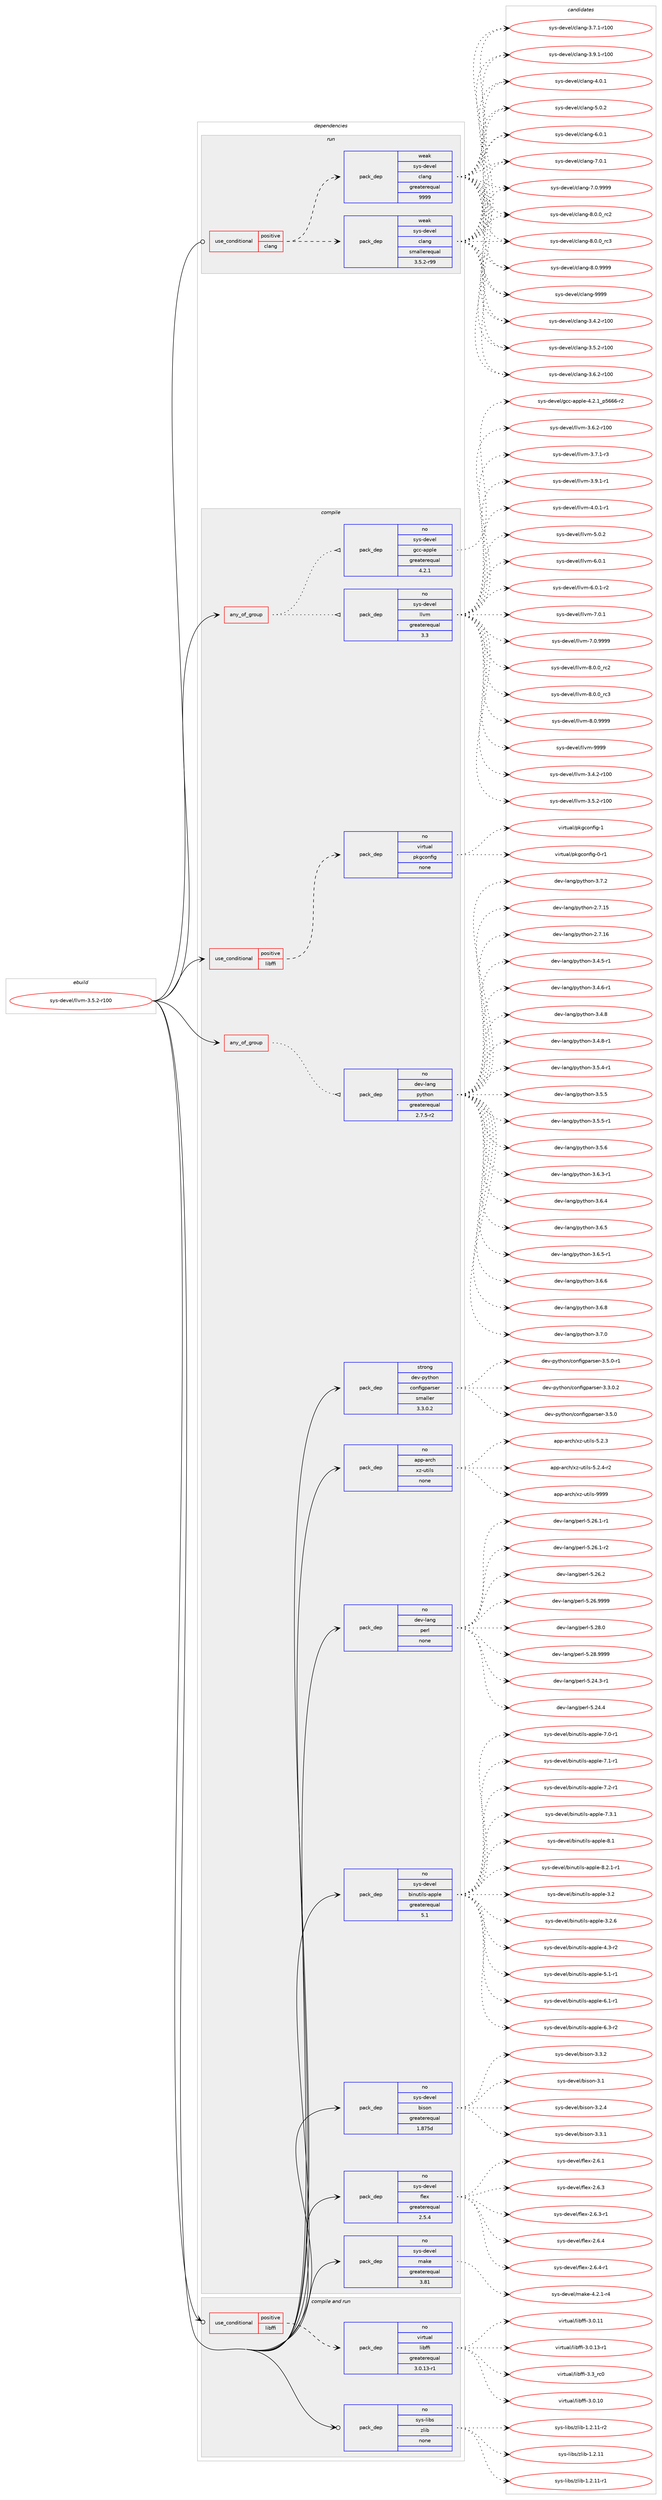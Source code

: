 digraph prolog {

# *************
# Graph options
# *************

newrank=true;
concentrate=true;
compound=true;
graph [rankdir=LR,fontname=Helvetica,fontsize=10,ranksep=1.5];#, ranksep=2.5, nodesep=0.2];
edge  [arrowhead=vee];
node  [fontname=Helvetica,fontsize=10];

# **********
# The ebuild
# **********

subgraph cluster_leftcol {
color=gray;
rank=same;
label=<<i>ebuild</i>>;
id [label="sys-devel/llvm-3.5.2-r100", color=red, width=4, href="../sys-devel/llvm-3.5.2-r100.svg"];
}

# ****************
# The dependencies
# ****************

subgraph cluster_midcol {
color=gray;
label=<<i>dependencies</i>>;
subgraph cluster_compile {
fillcolor="#eeeeee";
style=filled;
label=<<i>compile</i>>;
subgraph any27443 {
dependency1729428 [label=<<TABLE BORDER="0" CELLBORDER="1" CELLSPACING="0" CELLPADDING="4"><TR><TD CELLPADDING="10">any_of_group</TD></TR></TABLE>>, shape=none, color=red];subgraph pack1241095 {
dependency1729429 [label=<<TABLE BORDER="0" CELLBORDER="1" CELLSPACING="0" CELLPADDING="4" WIDTH="220"><TR><TD ROWSPAN="6" CELLPADDING="30">pack_dep</TD></TR><TR><TD WIDTH="110">no</TD></TR><TR><TD>dev-lang</TD></TR><TR><TD>python</TD></TR><TR><TD>greaterequal</TD></TR><TR><TD>2.7.5-r2</TD></TR></TABLE>>, shape=none, color=blue];
}
dependency1729428:e -> dependency1729429:w [weight=20,style="dotted",arrowhead="oinv"];
}
id:e -> dependency1729428:w [weight=20,style="solid",arrowhead="vee"];
subgraph any27444 {
dependency1729430 [label=<<TABLE BORDER="0" CELLBORDER="1" CELLSPACING="0" CELLPADDING="4"><TR><TD CELLPADDING="10">any_of_group</TD></TR></TABLE>>, shape=none, color=red];subgraph pack1241096 {
dependency1729431 [label=<<TABLE BORDER="0" CELLBORDER="1" CELLSPACING="0" CELLPADDING="4" WIDTH="220"><TR><TD ROWSPAN="6" CELLPADDING="30">pack_dep</TD></TR><TR><TD WIDTH="110">no</TD></TR><TR><TD>sys-devel</TD></TR><TR><TD>gcc-apple</TD></TR><TR><TD>greaterequal</TD></TR><TR><TD>4.2.1</TD></TR></TABLE>>, shape=none, color=blue];
}
dependency1729430:e -> dependency1729431:w [weight=20,style="dotted",arrowhead="oinv"];
subgraph pack1241097 {
dependency1729432 [label=<<TABLE BORDER="0" CELLBORDER="1" CELLSPACING="0" CELLPADDING="4" WIDTH="220"><TR><TD ROWSPAN="6" CELLPADDING="30">pack_dep</TD></TR><TR><TD WIDTH="110">no</TD></TR><TR><TD>sys-devel</TD></TR><TR><TD>llvm</TD></TR><TR><TD>greaterequal</TD></TR><TR><TD>3.3</TD></TR></TABLE>>, shape=none, color=blue];
}
dependency1729430:e -> dependency1729432:w [weight=20,style="dotted",arrowhead="oinv"];
}
id:e -> dependency1729430:w [weight=20,style="solid",arrowhead="vee"];
subgraph cond459993 {
dependency1729433 [label=<<TABLE BORDER="0" CELLBORDER="1" CELLSPACING="0" CELLPADDING="4"><TR><TD ROWSPAN="3" CELLPADDING="10">use_conditional</TD></TR><TR><TD>positive</TD></TR><TR><TD>libffi</TD></TR></TABLE>>, shape=none, color=red];
subgraph pack1241098 {
dependency1729434 [label=<<TABLE BORDER="0" CELLBORDER="1" CELLSPACING="0" CELLPADDING="4" WIDTH="220"><TR><TD ROWSPAN="6" CELLPADDING="30">pack_dep</TD></TR><TR><TD WIDTH="110">no</TD></TR><TR><TD>virtual</TD></TR><TR><TD>pkgconfig</TD></TR><TR><TD>none</TD></TR><TR><TD></TD></TR></TABLE>>, shape=none, color=blue];
}
dependency1729433:e -> dependency1729434:w [weight=20,style="dashed",arrowhead="vee"];
}
id:e -> dependency1729433:w [weight=20,style="solid",arrowhead="vee"];
subgraph pack1241099 {
dependency1729435 [label=<<TABLE BORDER="0" CELLBORDER="1" CELLSPACING="0" CELLPADDING="4" WIDTH="220"><TR><TD ROWSPAN="6" CELLPADDING="30">pack_dep</TD></TR><TR><TD WIDTH="110">no</TD></TR><TR><TD>app-arch</TD></TR><TR><TD>xz-utils</TD></TR><TR><TD>none</TD></TR><TR><TD></TD></TR></TABLE>>, shape=none, color=blue];
}
id:e -> dependency1729435:w [weight=20,style="solid",arrowhead="vee"];
subgraph pack1241100 {
dependency1729436 [label=<<TABLE BORDER="0" CELLBORDER="1" CELLSPACING="0" CELLPADDING="4" WIDTH="220"><TR><TD ROWSPAN="6" CELLPADDING="30">pack_dep</TD></TR><TR><TD WIDTH="110">no</TD></TR><TR><TD>dev-lang</TD></TR><TR><TD>perl</TD></TR><TR><TD>none</TD></TR><TR><TD></TD></TR></TABLE>>, shape=none, color=blue];
}
id:e -> dependency1729436:w [weight=20,style="solid",arrowhead="vee"];
subgraph pack1241101 {
dependency1729437 [label=<<TABLE BORDER="0" CELLBORDER="1" CELLSPACING="0" CELLPADDING="4" WIDTH="220"><TR><TD ROWSPAN="6" CELLPADDING="30">pack_dep</TD></TR><TR><TD WIDTH="110">no</TD></TR><TR><TD>sys-devel</TD></TR><TR><TD>binutils-apple</TD></TR><TR><TD>greaterequal</TD></TR><TR><TD>5.1</TD></TR></TABLE>>, shape=none, color=blue];
}
id:e -> dependency1729437:w [weight=20,style="solid",arrowhead="vee"];
subgraph pack1241102 {
dependency1729438 [label=<<TABLE BORDER="0" CELLBORDER="1" CELLSPACING="0" CELLPADDING="4" WIDTH="220"><TR><TD ROWSPAN="6" CELLPADDING="30">pack_dep</TD></TR><TR><TD WIDTH="110">no</TD></TR><TR><TD>sys-devel</TD></TR><TR><TD>bison</TD></TR><TR><TD>greaterequal</TD></TR><TR><TD>1.875d</TD></TR></TABLE>>, shape=none, color=blue];
}
id:e -> dependency1729438:w [weight=20,style="solid",arrowhead="vee"];
subgraph pack1241103 {
dependency1729439 [label=<<TABLE BORDER="0" CELLBORDER="1" CELLSPACING="0" CELLPADDING="4" WIDTH="220"><TR><TD ROWSPAN="6" CELLPADDING="30">pack_dep</TD></TR><TR><TD WIDTH="110">no</TD></TR><TR><TD>sys-devel</TD></TR><TR><TD>flex</TD></TR><TR><TD>greaterequal</TD></TR><TR><TD>2.5.4</TD></TR></TABLE>>, shape=none, color=blue];
}
id:e -> dependency1729439:w [weight=20,style="solid",arrowhead="vee"];
subgraph pack1241104 {
dependency1729440 [label=<<TABLE BORDER="0" CELLBORDER="1" CELLSPACING="0" CELLPADDING="4" WIDTH="220"><TR><TD ROWSPAN="6" CELLPADDING="30">pack_dep</TD></TR><TR><TD WIDTH="110">no</TD></TR><TR><TD>sys-devel</TD></TR><TR><TD>make</TD></TR><TR><TD>greaterequal</TD></TR><TR><TD>3.81</TD></TR></TABLE>>, shape=none, color=blue];
}
id:e -> dependency1729440:w [weight=20,style="solid",arrowhead="vee"];
subgraph pack1241105 {
dependency1729441 [label=<<TABLE BORDER="0" CELLBORDER="1" CELLSPACING="0" CELLPADDING="4" WIDTH="220"><TR><TD ROWSPAN="6" CELLPADDING="30">pack_dep</TD></TR><TR><TD WIDTH="110">strong</TD></TR><TR><TD>dev-python</TD></TR><TR><TD>configparser</TD></TR><TR><TD>smaller</TD></TR><TR><TD>3.3.0.2</TD></TR></TABLE>>, shape=none, color=blue];
}
id:e -> dependency1729441:w [weight=20,style="solid",arrowhead="vee"];
}
subgraph cluster_compileandrun {
fillcolor="#eeeeee";
style=filled;
label=<<i>compile and run</i>>;
subgraph cond459994 {
dependency1729442 [label=<<TABLE BORDER="0" CELLBORDER="1" CELLSPACING="0" CELLPADDING="4"><TR><TD ROWSPAN="3" CELLPADDING="10">use_conditional</TD></TR><TR><TD>positive</TD></TR><TR><TD>libffi</TD></TR></TABLE>>, shape=none, color=red];
subgraph pack1241106 {
dependency1729443 [label=<<TABLE BORDER="0" CELLBORDER="1" CELLSPACING="0" CELLPADDING="4" WIDTH="220"><TR><TD ROWSPAN="6" CELLPADDING="30">pack_dep</TD></TR><TR><TD WIDTH="110">no</TD></TR><TR><TD>virtual</TD></TR><TR><TD>libffi</TD></TR><TR><TD>greaterequal</TD></TR><TR><TD>3.0.13-r1</TD></TR></TABLE>>, shape=none, color=blue];
}
dependency1729442:e -> dependency1729443:w [weight=20,style="dashed",arrowhead="vee"];
}
id:e -> dependency1729442:w [weight=20,style="solid",arrowhead="odotvee"];
subgraph pack1241107 {
dependency1729444 [label=<<TABLE BORDER="0" CELLBORDER="1" CELLSPACING="0" CELLPADDING="4" WIDTH="220"><TR><TD ROWSPAN="6" CELLPADDING="30">pack_dep</TD></TR><TR><TD WIDTH="110">no</TD></TR><TR><TD>sys-libs</TD></TR><TR><TD>zlib</TD></TR><TR><TD>none</TD></TR><TR><TD></TD></TR></TABLE>>, shape=none, color=blue];
}
id:e -> dependency1729444:w [weight=20,style="solid",arrowhead="odotvee"];
}
subgraph cluster_run {
fillcolor="#eeeeee";
style=filled;
label=<<i>run</i>>;
subgraph cond459995 {
dependency1729445 [label=<<TABLE BORDER="0" CELLBORDER="1" CELLSPACING="0" CELLPADDING="4"><TR><TD ROWSPAN="3" CELLPADDING="10">use_conditional</TD></TR><TR><TD>positive</TD></TR><TR><TD>clang</TD></TR></TABLE>>, shape=none, color=red];
subgraph pack1241108 {
dependency1729446 [label=<<TABLE BORDER="0" CELLBORDER="1" CELLSPACING="0" CELLPADDING="4" WIDTH="220"><TR><TD ROWSPAN="6" CELLPADDING="30">pack_dep</TD></TR><TR><TD WIDTH="110">weak</TD></TR><TR><TD>sys-devel</TD></TR><TR><TD>clang</TD></TR><TR><TD>smallerequal</TD></TR><TR><TD>3.5.2-r99</TD></TR></TABLE>>, shape=none, color=blue];
}
dependency1729445:e -> dependency1729446:w [weight=20,style="dashed",arrowhead="vee"];
subgraph pack1241109 {
dependency1729447 [label=<<TABLE BORDER="0" CELLBORDER="1" CELLSPACING="0" CELLPADDING="4" WIDTH="220"><TR><TD ROWSPAN="6" CELLPADDING="30">pack_dep</TD></TR><TR><TD WIDTH="110">weak</TD></TR><TR><TD>sys-devel</TD></TR><TR><TD>clang</TD></TR><TR><TD>greaterequal</TD></TR><TR><TD>9999</TD></TR></TABLE>>, shape=none, color=blue];
}
dependency1729445:e -> dependency1729447:w [weight=20,style="dashed",arrowhead="vee"];
}
id:e -> dependency1729445:w [weight=20,style="solid",arrowhead="odot"];
}
}

# **************
# The candidates
# **************

subgraph cluster_choices {
rank=same;
color=gray;
label=<<i>candidates</i>>;

subgraph choice1241095 {
color=black;
nodesep=1;
choice10010111845108971101034711212111610411111045504655464953 [label="dev-lang/python-2.7.15", color=red, width=4,href="../dev-lang/python-2.7.15.svg"];
choice10010111845108971101034711212111610411111045504655464954 [label="dev-lang/python-2.7.16", color=red, width=4,href="../dev-lang/python-2.7.16.svg"];
choice1001011184510897110103471121211161041111104551465246534511449 [label="dev-lang/python-3.4.5-r1", color=red, width=4,href="../dev-lang/python-3.4.5-r1.svg"];
choice1001011184510897110103471121211161041111104551465246544511449 [label="dev-lang/python-3.4.6-r1", color=red, width=4,href="../dev-lang/python-3.4.6-r1.svg"];
choice100101118451089711010347112121116104111110455146524656 [label="dev-lang/python-3.4.8", color=red, width=4,href="../dev-lang/python-3.4.8.svg"];
choice1001011184510897110103471121211161041111104551465246564511449 [label="dev-lang/python-3.4.8-r1", color=red, width=4,href="../dev-lang/python-3.4.8-r1.svg"];
choice1001011184510897110103471121211161041111104551465346524511449 [label="dev-lang/python-3.5.4-r1", color=red, width=4,href="../dev-lang/python-3.5.4-r1.svg"];
choice100101118451089711010347112121116104111110455146534653 [label="dev-lang/python-3.5.5", color=red, width=4,href="../dev-lang/python-3.5.5.svg"];
choice1001011184510897110103471121211161041111104551465346534511449 [label="dev-lang/python-3.5.5-r1", color=red, width=4,href="../dev-lang/python-3.5.5-r1.svg"];
choice100101118451089711010347112121116104111110455146534654 [label="dev-lang/python-3.5.6", color=red, width=4,href="../dev-lang/python-3.5.6.svg"];
choice1001011184510897110103471121211161041111104551465446514511449 [label="dev-lang/python-3.6.3-r1", color=red, width=4,href="../dev-lang/python-3.6.3-r1.svg"];
choice100101118451089711010347112121116104111110455146544652 [label="dev-lang/python-3.6.4", color=red, width=4,href="../dev-lang/python-3.6.4.svg"];
choice100101118451089711010347112121116104111110455146544653 [label="dev-lang/python-3.6.5", color=red, width=4,href="../dev-lang/python-3.6.5.svg"];
choice1001011184510897110103471121211161041111104551465446534511449 [label="dev-lang/python-3.6.5-r1", color=red, width=4,href="../dev-lang/python-3.6.5-r1.svg"];
choice100101118451089711010347112121116104111110455146544654 [label="dev-lang/python-3.6.6", color=red, width=4,href="../dev-lang/python-3.6.6.svg"];
choice100101118451089711010347112121116104111110455146544656 [label="dev-lang/python-3.6.8", color=red, width=4,href="../dev-lang/python-3.6.8.svg"];
choice100101118451089711010347112121116104111110455146554648 [label="dev-lang/python-3.7.0", color=red, width=4,href="../dev-lang/python-3.7.0.svg"];
choice100101118451089711010347112121116104111110455146554650 [label="dev-lang/python-3.7.2", color=red, width=4,href="../dev-lang/python-3.7.2.svg"];
dependency1729429:e -> choice10010111845108971101034711212111610411111045504655464953:w [style=dotted,weight="100"];
dependency1729429:e -> choice10010111845108971101034711212111610411111045504655464954:w [style=dotted,weight="100"];
dependency1729429:e -> choice1001011184510897110103471121211161041111104551465246534511449:w [style=dotted,weight="100"];
dependency1729429:e -> choice1001011184510897110103471121211161041111104551465246544511449:w [style=dotted,weight="100"];
dependency1729429:e -> choice100101118451089711010347112121116104111110455146524656:w [style=dotted,weight="100"];
dependency1729429:e -> choice1001011184510897110103471121211161041111104551465246564511449:w [style=dotted,weight="100"];
dependency1729429:e -> choice1001011184510897110103471121211161041111104551465346524511449:w [style=dotted,weight="100"];
dependency1729429:e -> choice100101118451089711010347112121116104111110455146534653:w [style=dotted,weight="100"];
dependency1729429:e -> choice1001011184510897110103471121211161041111104551465346534511449:w [style=dotted,weight="100"];
dependency1729429:e -> choice100101118451089711010347112121116104111110455146534654:w [style=dotted,weight="100"];
dependency1729429:e -> choice1001011184510897110103471121211161041111104551465446514511449:w [style=dotted,weight="100"];
dependency1729429:e -> choice100101118451089711010347112121116104111110455146544652:w [style=dotted,weight="100"];
dependency1729429:e -> choice100101118451089711010347112121116104111110455146544653:w [style=dotted,weight="100"];
dependency1729429:e -> choice1001011184510897110103471121211161041111104551465446534511449:w [style=dotted,weight="100"];
dependency1729429:e -> choice100101118451089711010347112121116104111110455146544654:w [style=dotted,weight="100"];
dependency1729429:e -> choice100101118451089711010347112121116104111110455146544656:w [style=dotted,weight="100"];
dependency1729429:e -> choice100101118451089711010347112121116104111110455146554648:w [style=dotted,weight="100"];
dependency1729429:e -> choice100101118451089711010347112121116104111110455146554650:w [style=dotted,weight="100"];
}
subgraph choice1241096 {
color=black;
nodesep=1;
choice11512111545100101118101108471039999459711211210810145524650464995112535454544511450 [label="sys-devel/gcc-apple-4.2.1_p5666-r2", color=red, width=4,href="../sys-devel/gcc-apple-4.2.1_p5666-r2.svg"];
dependency1729431:e -> choice11512111545100101118101108471039999459711211210810145524650464995112535454544511450:w [style=dotted,weight="100"];
}
subgraph choice1241097 {
color=black;
nodesep=1;
choice115121115451001011181011084710810811810945514652465045114494848 [label="sys-devel/llvm-3.4.2-r100", color=red, width=4,href="../sys-devel/llvm-3.4.2-r100.svg"];
choice115121115451001011181011084710810811810945514653465045114494848 [label="sys-devel/llvm-3.5.2-r100", color=red, width=4,href="../sys-devel/llvm-3.5.2-r100.svg"];
choice115121115451001011181011084710810811810945514654465045114494848 [label="sys-devel/llvm-3.6.2-r100", color=red, width=4,href="../sys-devel/llvm-3.6.2-r100.svg"];
choice11512111545100101118101108471081081181094551465546494511451 [label="sys-devel/llvm-3.7.1-r3", color=red, width=4,href="../sys-devel/llvm-3.7.1-r3.svg"];
choice11512111545100101118101108471081081181094551465746494511449 [label="sys-devel/llvm-3.9.1-r1", color=red, width=4,href="../sys-devel/llvm-3.9.1-r1.svg"];
choice11512111545100101118101108471081081181094552464846494511449 [label="sys-devel/llvm-4.0.1-r1", color=red, width=4,href="../sys-devel/llvm-4.0.1-r1.svg"];
choice1151211154510010111810110847108108118109455346484650 [label="sys-devel/llvm-5.0.2", color=red, width=4,href="../sys-devel/llvm-5.0.2.svg"];
choice1151211154510010111810110847108108118109455446484649 [label="sys-devel/llvm-6.0.1", color=red, width=4,href="../sys-devel/llvm-6.0.1.svg"];
choice11512111545100101118101108471081081181094554464846494511450 [label="sys-devel/llvm-6.0.1-r2", color=red, width=4,href="../sys-devel/llvm-6.0.1-r2.svg"];
choice1151211154510010111810110847108108118109455546484649 [label="sys-devel/llvm-7.0.1", color=red, width=4,href="../sys-devel/llvm-7.0.1.svg"];
choice1151211154510010111810110847108108118109455546484657575757 [label="sys-devel/llvm-7.0.9999", color=red, width=4,href="../sys-devel/llvm-7.0.9999.svg"];
choice1151211154510010111810110847108108118109455646484648951149950 [label="sys-devel/llvm-8.0.0_rc2", color=red, width=4,href="../sys-devel/llvm-8.0.0_rc2.svg"];
choice1151211154510010111810110847108108118109455646484648951149951 [label="sys-devel/llvm-8.0.0_rc3", color=red, width=4,href="../sys-devel/llvm-8.0.0_rc3.svg"];
choice1151211154510010111810110847108108118109455646484657575757 [label="sys-devel/llvm-8.0.9999", color=red, width=4,href="../sys-devel/llvm-8.0.9999.svg"];
choice11512111545100101118101108471081081181094557575757 [label="sys-devel/llvm-9999", color=red, width=4,href="../sys-devel/llvm-9999.svg"];
dependency1729432:e -> choice115121115451001011181011084710810811810945514652465045114494848:w [style=dotted,weight="100"];
dependency1729432:e -> choice115121115451001011181011084710810811810945514653465045114494848:w [style=dotted,weight="100"];
dependency1729432:e -> choice115121115451001011181011084710810811810945514654465045114494848:w [style=dotted,weight="100"];
dependency1729432:e -> choice11512111545100101118101108471081081181094551465546494511451:w [style=dotted,weight="100"];
dependency1729432:e -> choice11512111545100101118101108471081081181094551465746494511449:w [style=dotted,weight="100"];
dependency1729432:e -> choice11512111545100101118101108471081081181094552464846494511449:w [style=dotted,weight="100"];
dependency1729432:e -> choice1151211154510010111810110847108108118109455346484650:w [style=dotted,weight="100"];
dependency1729432:e -> choice1151211154510010111810110847108108118109455446484649:w [style=dotted,weight="100"];
dependency1729432:e -> choice11512111545100101118101108471081081181094554464846494511450:w [style=dotted,weight="100"];
dependency1729432:e -> choice1151211154510010111810110847108108118109455546484649:w [style=dotted,weight="100"];
dependency1729432:e -> choice1151211154510010111810110847108108118109455546484657575757:w [style=dotted,weight="100"];
dependency1729432:e -> choice1151211154510010111810110847108108118109455646484648951149950:w [style=dotted,weight="100"];
dependency1729432:e -> choice1151211154510010111810110847108108118109455646484648951149951:w [style=dotted,weight="100"];
dependency1729432:e -> choice1151211154510010111810110847108108118109455646484657575757:w [style=dotted,weight="100"];
dependency1729432:e -> choice11512111545100101118101108471081081181094557575757:w [style=dotted,weight="100"];
}
subgraph choice1241098 {
color=black;
nodesep=1;
choice11810511411611797108471121071039911111010210510345484511449 [label="virtual/pkgconfig-0-r1", color=red, width=4,href="../virtual/pkgconfig-0-r1.svg"];
choice1181051141161179710847112107103991111101021051034549 [label="virtual/pkgconfig-1", color=red, width=4,href="../virtual/pkgconfig-1.svg"];
dependency1729434:e -> choice11810511411611797108471121071039911111010210510345484511449:w [style=dotted,weight="100"];
dependency1729434:e -> choice1181051141161179710847112107103991111101021051034549:w [style=dotted,weight="100"];
}
subgraph choice1241099 {
color=black;
nodesep=1;
choice971121124597114991044712012245117116105108115455346504651 [label="app-arch/xz-utils-5.2.3", color=red, width=4,href="../app-arch/xz-utils-5.2.3.svg"];
choice9711211245971149910447120122451171161051081154553465046524511450 [label="app-arch/xz-utils-5.2.4-r2", color=red, width=4,href="../app-arch/xz-utils-5.2.4-r2.svg"];
choice9711211245971149910447120122451171161051081154557575757 [label="app-arch/xz-utils-9999", color=red, width=4,href="../app-arch/xz-utils-9999.svg"];
dependency1729435:e -> choice971121124597114991044712012245117116105108115455346504651:w [style=dotted,weight="100"];
dependency1729435:e -> choice9711211245971149910447120122451171161051081154553465046524511450:w [style=dotted,weight="100"];
dependency1729435:e -> choice9711211245971149910447120122451171161051081154557575757:w [style=dotted,weight="100"];
}
subgraph choice1241100 {
color=black;
nodesep=1;
choice100101118451089711010347112101114108455346505246514511449 [label="dev-lang/perl-5.24.3-r1", color=red, width=4,href="../dev-lang/perl-5.24.3-r1.svg"];
choice10010111845108971101034711210111410845534650524652 [label="dev-lang/perl-5.24.4", color=red, width=4,href="../dev-lang/perl-5.24.4.svg"];
choice100101118451089711010347112101114108455346505446494511449 [label="dev-lang/perl-5.26.1-r1", color=red, width=4,href="../dev-lang/perl-5.26.1-r1.svg"];
choice100101118451089711010347112101114108455346505446494511450 [label="dev-lang/perl-5.26.1-r2", color=red, width=4,href="../dev-lang/perl-5.26.1-r2.svg"];
choice10010111845108971101034711210111410845534650544650 [label="dev-lang/perl-5.26.2", color=red, width=4,href="../dev-lang/perl-5.26.2.svg"];
choice10010111845108971101034711210111410845534650544657575757 [label="dev-lang/perl-5.26.9999", color=red, width=4,href="../dev-lang/perl-5.26.9999.svg"];
choice10010111845108971101034711210111410845534650564648 [label="dev-lang/perl-5.28.0", color=red, width=4,href="../dev-lang/perl-5.28.0.svg"];
choice10010111845108971101034711210111410845534650564657575757 [label="dev-lang/perl-5.28.9999", color=red, width=4,href="../dev-lang/perl-5.28.9999.svg"];
dependency1729436:e -> choice100101118451089711010347112101114108455346505246514511449:w [style=dotted,weight="100"];
dependency1729436:e -> choice10010111845108971101034711210111410845534650524652:w [style=dotted,weight="100"];
dependency1729436:e -> choice100101118451089711010347112101114108455346505446494511449:w [style=dotted,weight="100"];
dependency1729436:e -> choice100101118451089711010347112101114108455346505446494511450:w [style=dotted,weight="100"];
dependency1729436:e -> choice10010111845108971101034711210111410845534650544650:w [style=dotted,weight="100"];
dependency1729436:e -> choice10010111845108971101034711210111410845534650544657575757:w [style=dotted,weight="100"];
dependency1729436:e -> choice10010111845108971101034711210111410845534650564648:w [style=dotted,weight="100"];
dependency1729436:e -> choice10010111845108971101034711210111410845534650564657575757:w [style=dotted,weight="100"];
}
subgraph choice1241101 {
color=black;
nodesep=1;
choice115121115451001011181011084798105110117116105108115459711211210810145514650 [label="sys-devel/binutils-apple-3.2", color=red, width=4,href="../sys-devel/binutils-apple-3.2.svg"];
choice1151211154510010111810110847981051101171161051081154597112112108101455146504654 [label="sys-devel/binutils-apple-3.2.6", color=red, width=4,href="../sys-devel/binutils-apple-3.2.6.svg"];
choice1151211154510010111810110847981051101171161051081154597112112108101455246514511450 [label="sys-devel/binutils-apple-4.3-r2", color=red, width=4,href="../sys-devel/binutils-apple-4.3-r2.svg"];
choice1151211154510010111810110847981051101171161051081154597112112108101455346494511449 [label="sys-devel/binutils-apple-5.1-r1", color=red, width=4,href="../sys-devel/binutils-apple-5.1-r1.svg"];
choice1151211154510010111810110847981051101171161051081154597112112108101455446494511449 [label="sys-devel/binutils-apple-6.1-r1", color=red, width=4,href="../sys-devel/binutils-apple-6.1-r1.svg"];
choice1151211154510010111810110847981051101171161051081154597112112108101455446514511450 [label="sys-devel/binutils-apple-6.3-r2", color=red, width=4,href="../sys-devel/binutils-apple-6.3-r2.svg"];
choice1151211154510010111810110847981051101171161051081154597112112108101455546484511449 [label="sys-devel/binutils-apple-7.0-r1", color=red, width=4,href="../sys-devel/binutils-apple-7.0-r1.svg"];
choice1151211154510010111810110847981051101171161051081154597112112108101455546494511449 [label="sys-devel/binutils-apple-7.1-r1", color=red, width=4,href="../sys-devel/binutils-apple-7.1-r1.svg"];
choice1151211154510010111810110847981051101171161051081154597112112108101455546504511449 [label="sys-devel/binutils-apple-7.2-r1", color=red, width=4,href="../sys-devel/binutils-apple-7.2-r1.svg"];
choice1151211154510010111810110847981051101171161051081154597112112108101455546514649 [label="sys-devel/binutils-apple-7.3.1", color=red, width=4,href="../sys-devel/binutils-apple-7.3.1.svg"];
choice115121115451001011181011084798105110117116105108115459711211210810145564649 [label="sys-devel/binutils-apple-8.1", color=red, width=4,href="../sys-devel/binutils-apple-8.1.svg"];
choice11512111545100101118101108479810511011711610510811545971121121081014556465046494511449 [label="sys-devel/binutils-apple-8.2.1-r1", color=red, width=4,href="../sys-devel/binutils-apple-8.2.1-r1.svg"];
dependency1729437:e -> choice115121115451001011181011084798105110117116105108115459711211210810145514650:w [style=dotted,weight="100"];
dependency1729437:e -> choice1151211154510010111810110847981051101171161051081154597112112108101455146504654:w [style=dotted,weight="100"];
dependency1729437:e -> choice1151211154510010111810110847981051101171161051081154597112112108101455246514511450:w [style=dotted,weight="100"];
dependency1729437:e -> choice1151211154510010111810110847981051101171161051081154597112112108101455346494511449:w [style=dotted,weight="100"];
dependency1729437:e -> choice1151211154510010111810110847981051101171161051081154597112112108101455446494511449:w [style=dotted,weight="100"];
dependency1729437:e -> choice1151211154510010111810110847981051101171161051081154597112112108101455446514511450:w [style=dotted,weight="100"];
dependency1729437:e -> choice1151211154510010111810110847981051101171161051081154597112112108101455546484511449:w [style=dotted,weight="100"];
dependency1729437:e -> choice1151211154510010111810110847981051101171161051081154597112112108101455546494511449:w [style=dotted,weight="100"];
dependency1729437:e -> choice1151211154510010111810110847981051101171161051081154597112112108101455546504511449:w [style=dotted,weight="100"];
dependency1729437:e -> choice1151211154510010111810110847981051101171161051081154597112112108101455546514649:w [style=dotted,weight="100"];
dependency1729437:e -> choice115121115451001011181011084798105110117116105108115459711211210810145564649:w [style=dotted,weight="100"];
dependency1729437:e -> choice11512111545100101118101108479810511011711610510811545971121121081014556465046494511449:w [style=dotted,weight="100"];
}
subgraph choice1241102 {
color=black;
nodesep=1;
choice11512111545100101118101108479810511511111045514649 [label="sys-devel/bison-3.1", color=red, width=4,href="../sys-devel/bison-3.1.svg"];
choice115121115451001011181011084798105115111110455146504652 [label="sys-devel/bison-3.2.4", color=red, width=4,href="../sys-devel/bison-3.2.4.svg"];
choice115121115451001011181011084798105115111110455146514649 [label="sys-devel/bison-3.3.1", color=red, width=4,href="../sys-devel/bison-3.3.1.svg"];
choice115121115451001011181011084798105115111110455146514650 [label="sys-devel/bison-3.3.2", color=red, width=4,href="../sys-devel/bison-3.3.2.svg"];
dependency1729438:e -> choice11512111545100101118101108479810511511111045514649:w [style=dotted,weight="100"];
dependency1729438:e -> choice115121115451001011181011084798105115111110455146504652:w [style=dotted,weight="100"];
dependency1729438:e -> choice115121115451001011181011084798105115111110455146514649:w [style=dotted,weight="100"];
dependency1729438:e -> choice115121115451001011181011084798105115111110455146514650:w [style=dotted,weight="100"];
}
subgraph choice1241103 {
color=black;
nodesep=1;
choice1151211154510010111810110847102108101120455046544649 [label="sys-devel/flex-2.6.1", color=red, width=4,href="../sys-devel/flex-2.6.1.svg"];
choice1151211154510010111810110847102108101120455046544651 [label="sys-devel/flex-2.6.3", color=red, width=4,href="../sys-devel/flex-2.6.3.svg"];
choice11512111545100101118101108471021081011204550465446514511449 [label="sys-devel/flex-2.6.3-r1", color=red, width=4,href="../sys-devel/flex-2.6.3-r1.svg"];
choice1151211154510010111810110847102108101120455046544652 [label="sys-devel/flex-2.6.4", color=red, width=4,href="../sys-devel/flex-2.6.4.svg"];
choice11512111545100101118101108471021081011204550465446524511449 [label="sys-devel/flex-2.6.4-r1", color=red, width=4,href="../sys-devel/flex-2.6.4-r1.svg"];
dependency1729439:e -> choice1151211154510010111810110847102108101120455046544649:w [style=dotted,weight="100"];
dependency1729439:e -> choice1151211154510010111810110847102108101120455046544651:w [style=dotted,weight="100"];
dependency1729439:e -> choice11512111545100101118101108471021081011204550465446514511449:w [style=dotted,weight="100"];
dependency1729439:e -> choice1151211154510010111810110847102108101120455046544652:w [style=dotted,weight="100"];
dependency1729439:e -> choice11512111545100101118101108471021081011204550465446524511449:w [style=dotted,weight="100"];
}
subgraph choice1241104 {
color=black;
nodesep=1;
choice1151211154510010111810110847109971071014552465046494511452 [label="sys-devel/make-4.2.1-r4", color=red, width=4,href="../sys-devel/make-4.2.1-r4.svg"];
dependency1729440:e -> choice1151211154510010111810110847109971071014552465046494511452:w [style=dotted,weight="100"];
}
subgraph choice1241105 {
color=black;
nodesep=1;
choice100101118451121211161041111104799111110102105103112971141151011144551465146484650 [label="dev-python/configparser-3.3.0.2", color=red, width=4,href="../dev-python/configparser-3.3.0.2.svg"];
choice10010111845112121116104111110479911111010210510311297114115101114455146534648 [label="dev-python/configparser-3.5.0", color=red, width=4,href="../dev-python/configparser-3.5.0.svg"];
choice100101118451121211161041111104799111110102105103112971141151011144551465346484511449 [label="dev-python/configparser-3.5.0-r1", color=red, width=4,href="../dev-python/configparser-3.5.0-r1.svg"];
dependency1729441:e -> choice100101118451121211161041111104799111110102105103112971141151011144551465146484650:w [style=dotted,weight="100"];
dependency1729441:e -> choice10010111845112121116104111110479911111010210510311297114115101114455146534648:w [style=dotted,weight="100"];
dependency1729441:e -> choice100101118451121211161041111104799111110102105103112971141151011144551465346484511449:w [style=dotted,weight="100"];
}
subgraph choice1241106 {
color=black;
nodesep=1;
choice11810511411611797108471081059810210210545514648464948 [label="virtual/libffi-3.0.10", color=red, width=4,href="../virtual/libffi-3.0.10.svg"];
choice11810511411611797108471081059810210210545514648464949 [label="virtual/libffi-3.0.11", color=red, width=4,href="../virtual/libffi-3.0.11.svg"];
choice118105114116117971084710810598102102105455146484649514511449 [label="virtual/libffi-3.0.13-r1", color=red, width=4,href="../virtual/libffi-3.0.13-r1.svg"];
choice11810511411611797108471081059810210210545514651951149948 [label="virtual/libffi-3.3_rc0", color=red, width=4,href="../virtual/libffi-3.3_rc0.svg"];
dependency1729443:e -> choice11810511411611797108471081059810210210545514648464948:w [style=dotted,weight="100"];
dependency1729443:e -> choice11810511411611797108471081059810210210545514648464949:w [style=dotted,weight="100"];
dependency1729443:e -> choice118105114116117971084710810598102102105455146484649514511449:w [style=dotted,weight="100"];
dependency1729443:e -> choice11810511411611797108471081059810210210545514651951149948:w [style=dotted,weight="100"];
}
subgraph choice1241107 {
color=black;
nodesep=1;
choice1151211154510810598115471221081059845494650464949 [label="sys-libs/zlib-1.2.11", color=red, width=4,href="../sys-libs/zlib-1.2.11.svg"];
choice11512111545108105981154712210810598454946504649494511449 [label="sys-libs/zlib-1.2.11-r1", color=red, width=4,href="../sys-libs/zlib-1.2.11-r1.svg"];
choice11512111545108105981154712210810598454946504649494511450 [label="sys-libs/zlib-1.2.11-r2", color=red, width=4,href="../sys-libs/zlib-1.2.11-r2.svg"];
dependency1729444:e -> choice1151211154510810598115471221081059845494650464949:w [style=dotted,weight="100"];
dependency1729444:e -> choice11512111545108105981154712210810598454946504649494511449:w [style=dotted,weight="100"];
dependency1729444:e -> choice11512111545108105981154712210810598454946504649494511450:w [style=dotted,weight="100"];
}
subgraph choice1241108 {
color=black;
nodesep=1;
choice1151211154510010111810110847991089711010345514652465045114494848 [label="sys-devel/clang-3.4.2-r100", color=red, width=4,href="../sys-devel/clang-3.4.2-r100.svg"];
choice1151211154510010111810110847991089711010345514653465045114494848 [label="sys-devel/clang-3.5.2-r100", color=red, width=4,href="../sys-devel/clang-3.5.2-r100.svg"];
choice1151211154510010111810110847991089711010345514654465045114494848 [label="sys-devel/clang-3.6.2-r100", color=red, width=4,href="../sys-devel/clang-3.6.2-r100.svg"];
choice1151211154510010111810110847991089711010345514655464945114494848 [label="sys-devel/clang-3.7.1-r100", color=red, width=4,href="../sys-devel/clang-3.7.1-r100.svg"];
choice1151211154510010111810110847991089711010345514657464945114494848 [label="sys-devel/clang-3.9.1-r100", color=red, width=4,href="../sys-devel/clang-3.9.1-r100.svg"];
choice11512111545100101118101108479910897110103455246484649 [label="sys-devel/clang-4.0.1", color=red, width=4,href="../sys-devel/clang-4.0.1.svg"];
choice11512111545100101118101108479910897110103455346484650 [label="sys-devel/clang-5.0.2", color=red, width=4,href="../sys-devel/clang-5.0.2.svg"];
choice11512111545100101118101108479910897110103455446484649 [label="sys-devel/clang-6.0.1", color=red, width=4,href="../sys-devel/clang-6.0.1.svg"];
choice11512111545100101118101108479910897110103455546484649 [label="sys-devel/clang-7.0.1", color=red, width=4,href="../sys-devel/clang-7.0.1.svg"];
choice11512111545100101118101108479910897110103455546484657575757 [label="sys-devel/clang-7.0.9999", color=red, width=4,href="../sys-devel/clang-7.0.9999.svg"];
choice11512111545100101118101108479910897110103455646484648951149950 [label="sys-devel/clang-8.0.0_rc2", color=red, width=4,href="../sys-devel/clang-8.0.0_rc2.svg"];
choice11512111545100101118101108479910897110103455646484648951149951 [label="sys-devel/clang-8.0.0_rc3", color=red, width=4,href="../sys-devel/clang-8.0.0_rc3.svg"];
choice11512111545100101118101108479910897110103455646484657575757 [label="sys-devel/clang-8.0.9999", color=red, width=4,href="../sys-devel/clang-8.0.9999.svg"];
choice115121115451001011181011084799108971101034557575757 [label="sys-devel/clang-9999", color=red, width=4,href="../sys-devel/clang-9999.svg"];
dependency1729446:e -> choice1151211154510010111810110847991089711010345514652465045114494848:w [style=dotted,weight="100"];
dependency1729446:e -> choice1151211154510010111810110847991089711010345514653465045114494848:w [style=dotted,weight="100"];
dependency1729446:e -> choice1151211154510010111810110847991089711010345514654465045114494848:w [style=dotted,weight="100"];
dependency1729446:e -> choice1151211154510010111810110847991089711010345514655464945114494848:w [style=dotted,weight="100"];
dependency1729446:e -> choice1151211154510010111810110847991089711010345514657464945114494848:w [style=dotted,weight="100"];
dependency1729446:e -> choice11512111545100101118101108479910897110103455246484649:w [style=dotted,weight="100"];
dependency1729446:e -> choice11512111545100101118101108479910897110103455346484650:w [style=dotted,weight="100"];
dependency1729446:e -> choice11512111545100101118101108479910897110103455446484649:w [style=dotted,weight="100"];
dependency1729446:e -> choice11512111545100101118101108479910897110103455546484649:w [style=dotted,weight="100"];
dependency1729446:e -> choice11512111545100101118101108479910897110103455546484657575757:w [style=dotted,weight="100"];
dependency1729446:e -> choice11512111545100101118101108479910897110103455646484648951149950:w [style=dotted,weight="100"];
dependency1729446:e -> choice11512111545100101118101108479910897110103455646484648951149951:w [style=dotted,weight="100"];
dependency1729446:e -> choice11512111545100101118101108479910897110103455646484657575757:w [style=dotted,weight="100"];
dependency1729446:e -> choice115121115451001011181011084799108971101034557575757:w [style=dotted,weight="100"];
}
subgraph choice1241109 {
color=black;
nodesep=1;
choice1151211154510010111810110847991089711010345514652465045114494848 [label="sys-devel/clang-3.4.2-r100", color=red, width=4,href="../sys-devel/clang-3.4.2-r100.svg"];
choice1151211154510010111810110847991089711010345514653465045114494848 [label="sys-devel/clang-3.5.2-r100", color=red, width=4,href="../sys-devel/clang-3.5.2-r100.svg"];
choice1151211154510010111810110847991089711010345514654465045114494848 [label="sys-devel/clang-3.6.2-r100", color=red, width=4,href="../sys-devel/clang-3.6.2-r100.svg"];
choice1151211154510010111810110847991089711010345514655464945114494848 [label="sys-devel/clang-3.7.1-r100", color=red, width=4,href="../sys-devel/clang-3.7.1-r100.svg"];
choice1151211154510010111810110847991089711010345514657464945114494848 [label="sys-devel/clang-3.9.1-r100", color=red, width=4,href="../sys-devel/clang-3.9.1-r100.svg"];
choice11512111545100101118101108479910897110103455246484649 [label="sys-devel/clang-4.0.1", color=red, width=4,href="../sys-devel/clang-4.0.1.svg"];
choice11512111545100101118101108479910897110103455346484650 [label="sys-devel/clang-5.0.2", color=red, width=4,href="../sys-devel/clang-5.0.2.svg"];
choice11512111545100101118101108479910897110103455446484649 [label="sys-devel/clang-6.0.1", color=red, width=4,href="../sys-devel/clang-6.0.1.svg"];
choice11512111545100101118101108479910897110103455546484649 [label="sys-devel/clang-7.0.1", color=red, width=4,href="../sys-devel/clang-7.0.1.svg"];
choice11512111545100101118101108479910897110103455546484657575757 [label="sys-devel/clang-7.0.9999", color=red, width=4,href="../sys-devel/clang-7.0.9999.svg"];
choice11512111545100101118101108479910897110103455646484648951149950 [label="sys-devel/clang-8.0.0_rc2", color=red, width=4,href="../sys-devel/clang-8.0.0_rc2.svg"];
choice11512111545100101118101108479910897110103455646484648951149951 [label="sys-devel/clang-8.0.0_rc3", color=red, width=4,href="../sys-devel/clang-8.0.0_rc3.svg"];
choice11512111545100101118101108479910897110103455646484657575757 [label="sys-devel/clang-8.0.9999", color=red, width=4,href="../sys-devel/clang-8.0.9999.svg"];
choice115121115451001011181011084799108971101034557575757 [label="sys-devel/clang-9999", color=red, width=4,href="../sys-devel/clang-9999.svg"];
dependency1729447:e -> choice1151211154510010111810110847991089711010345514652465045114494848:w [style=dotted,weight="100"];
dependency1729447:e -> choice1151211154510010111810110847991089711010345514653465045114494848:w [style=dotted,weight="100"];
dependency1729447:e -> choice1151211154510010111810110847991089711010345514654465045114494848:w [style=dotted,weight="100"];
dependency1729447:e -> choice1151211154510010111810110847991089711010345514655464945114494848:w [style=dotted,weight="100"];
dependency1729447:e -> choice1151211154510010111810110847991089711010345514657464945114494848:w [style=dotted,weight="100"];
dependency1729447:e -> choice11512111545100101118101108479910897110103455246484649:w [style=dotted,weight="100"];
dependency1729447:e -> choice11512111545100101118101108479910897110103455346484650:w [style=dotted,weight="100"];
dependency1729447:e -> choice11512111545100101118101108479910897110103455446484649:w [style=dotted,weight="100"];
dependency1729447:e -> choice11512111545100101118101108479910897110103455546484649:w [style=dotted,weight="100"];
dependency1729447:e -> choice11512111545100101118101108479910897110103455546484657575757:w [style=dotted,weight="100"];
dependency1729447:e -> choice11512111545100101118101108479910897110103455646484648951149950:w [style=dotted,weight="100"];
dependency1729447:e -> choice11512111545100101118101108479910897110103455646484648951149951:w [style=dotted,weight="100"];
dependency1729447:e -> choice11512111545100101118101108479910897110103455646484657575757:w [style=dotted,weight="100"];
dependency1729447:e -> choice115121115451001011181011084799108971101034557575757:w [style=dotted,weight="100"];
}
}

}
